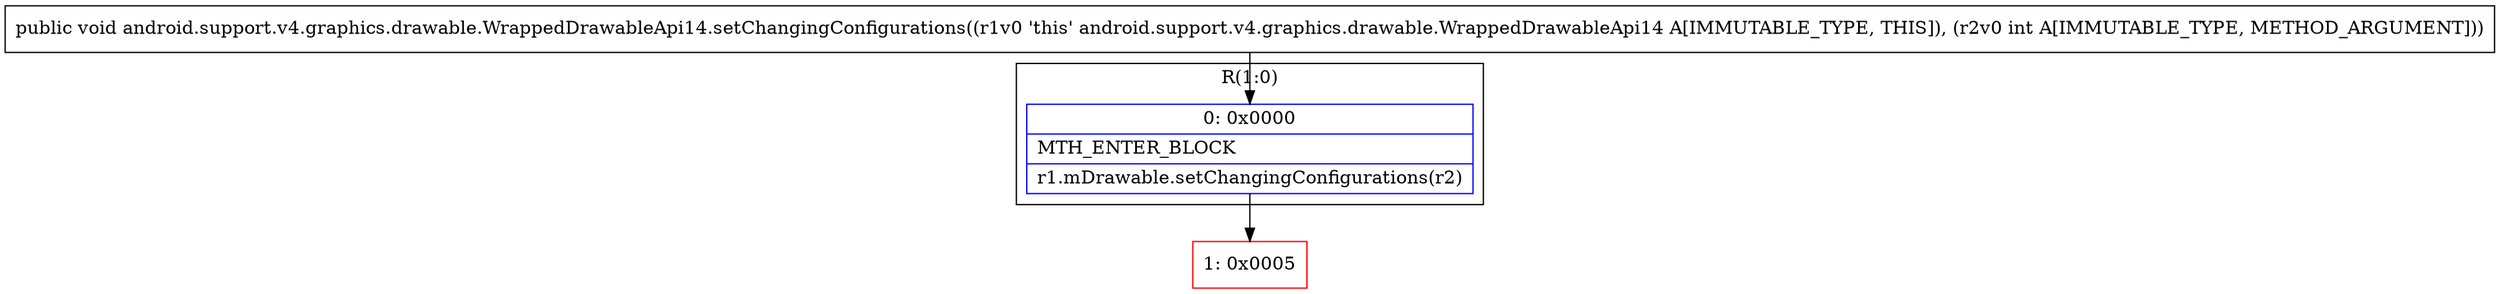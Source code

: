 digraph "CFG forandroid.support.v4.graphics.drawable.WrappedDrawableApi14.setChangingConfigurations(I)V" {
subgraph cluster_Region_16356907 {
label = "R(1:0)";
node [shape=record,color=blue];
Node_0 [shape=record,label="{0\:\ 0x0000|MTH_ENTER_BLOCK\l|r1.mDrawable.setChangingConfigurations(r2)\l}"];
}
Node_1 [shape=record,color=red,label="{1\:\ 0x0005}"];
MethodNode[shape=record,label="{public void android.support.v4.graphics.drawable.WrappedDrawableApi14.setChangingConfigurations((r1v0 'this' android.support.v4.graphics.drawable.WrappedDrawableApi14 A[IMMUTABLE_TYPE, THIS]), (r2v0 int A[IMMUTABLE_TYPE, METHOD_ARGUMENT])) }"];
MethodNode -> Node_0;
Node_0 -> Node_1;
}

